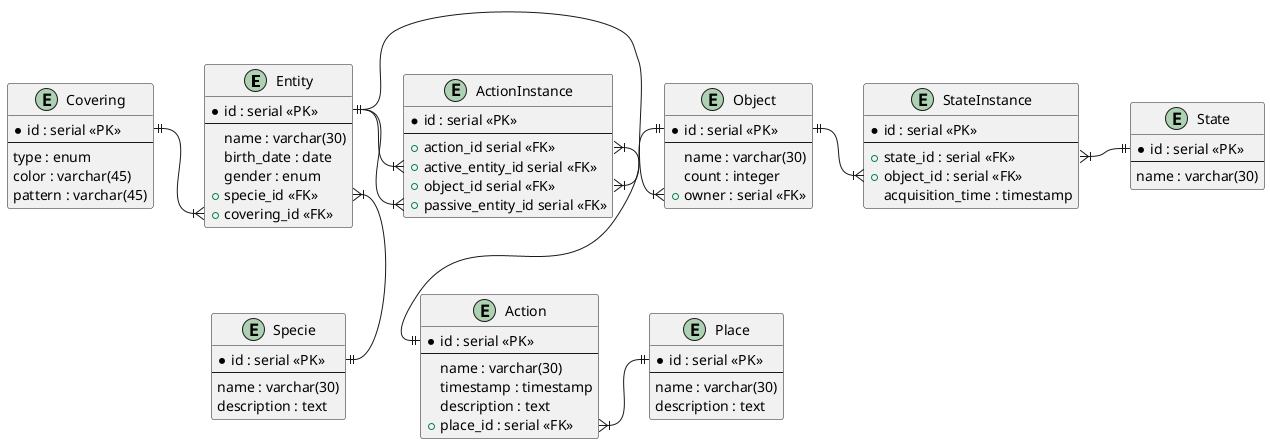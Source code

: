 @startuml name

entity Entity {
   * id : serial «PK»
   ---
   name : varchar(30)
   birth_date : date
   gender : enum
   + specie_id «FK»
   + covering_id «FK»
}

entity Covering {
   * id : serial «PK»
   ---
   type : enum
   color : varchar(45)
   pattern : varchar(45)
}

entity Action {
   * id : serial «PK»
   ---
   name : varchar(30)
   timestamp : timestamp
   description : text
   + place_id : serial «FK»
}

entity Place {
   * id : serial «PK»
   ---
   name : varchar(30)
   description : text
}

entity Object {
   * id : serial «PK»
   ---
   name : varchar(30)
   count : integer
   + owner : serial «FK»
}

entity State {
   * id : serial «PK»
   ---
   name : varchar(30)
}

entity Specie {
   * id : serial «PK»
   ---
   name : varchar(30)
   description : text
}

entity ActionInstance {
   * id : serial «PK»
   ---
   + action_id serial «FK»
   + active_entity_id serial «FK»
   + object_id serial «FK»
   + passive_entity_id serial «FK»
}

entity StateInstance {
   * id : serial «PK»
   ---
   + state_id : serial «FK»
   + object_id : serial «FK»
   acquisition_time : timestamp
}

Entity::specie_id }|-d-|| Specie::id
ActionInstance::active_entity_id }|-l-|| Entity::id
ActionInstance::passive_entity_id }|-d-|| Entity::id
Entity::covering_id }|-l-|| Covering::id
StateInstance::state_id }|-r-|| State::id
StateInstance::object_id }|-l-|| Object::id
ActionInstance::action_id }|--|| Action::id
ActionInstance::object_id }|-r-|| Object::id
Action::place_id }|-r-|| Place::id
Object::owner }|-l-|| Entity::id
@enduml